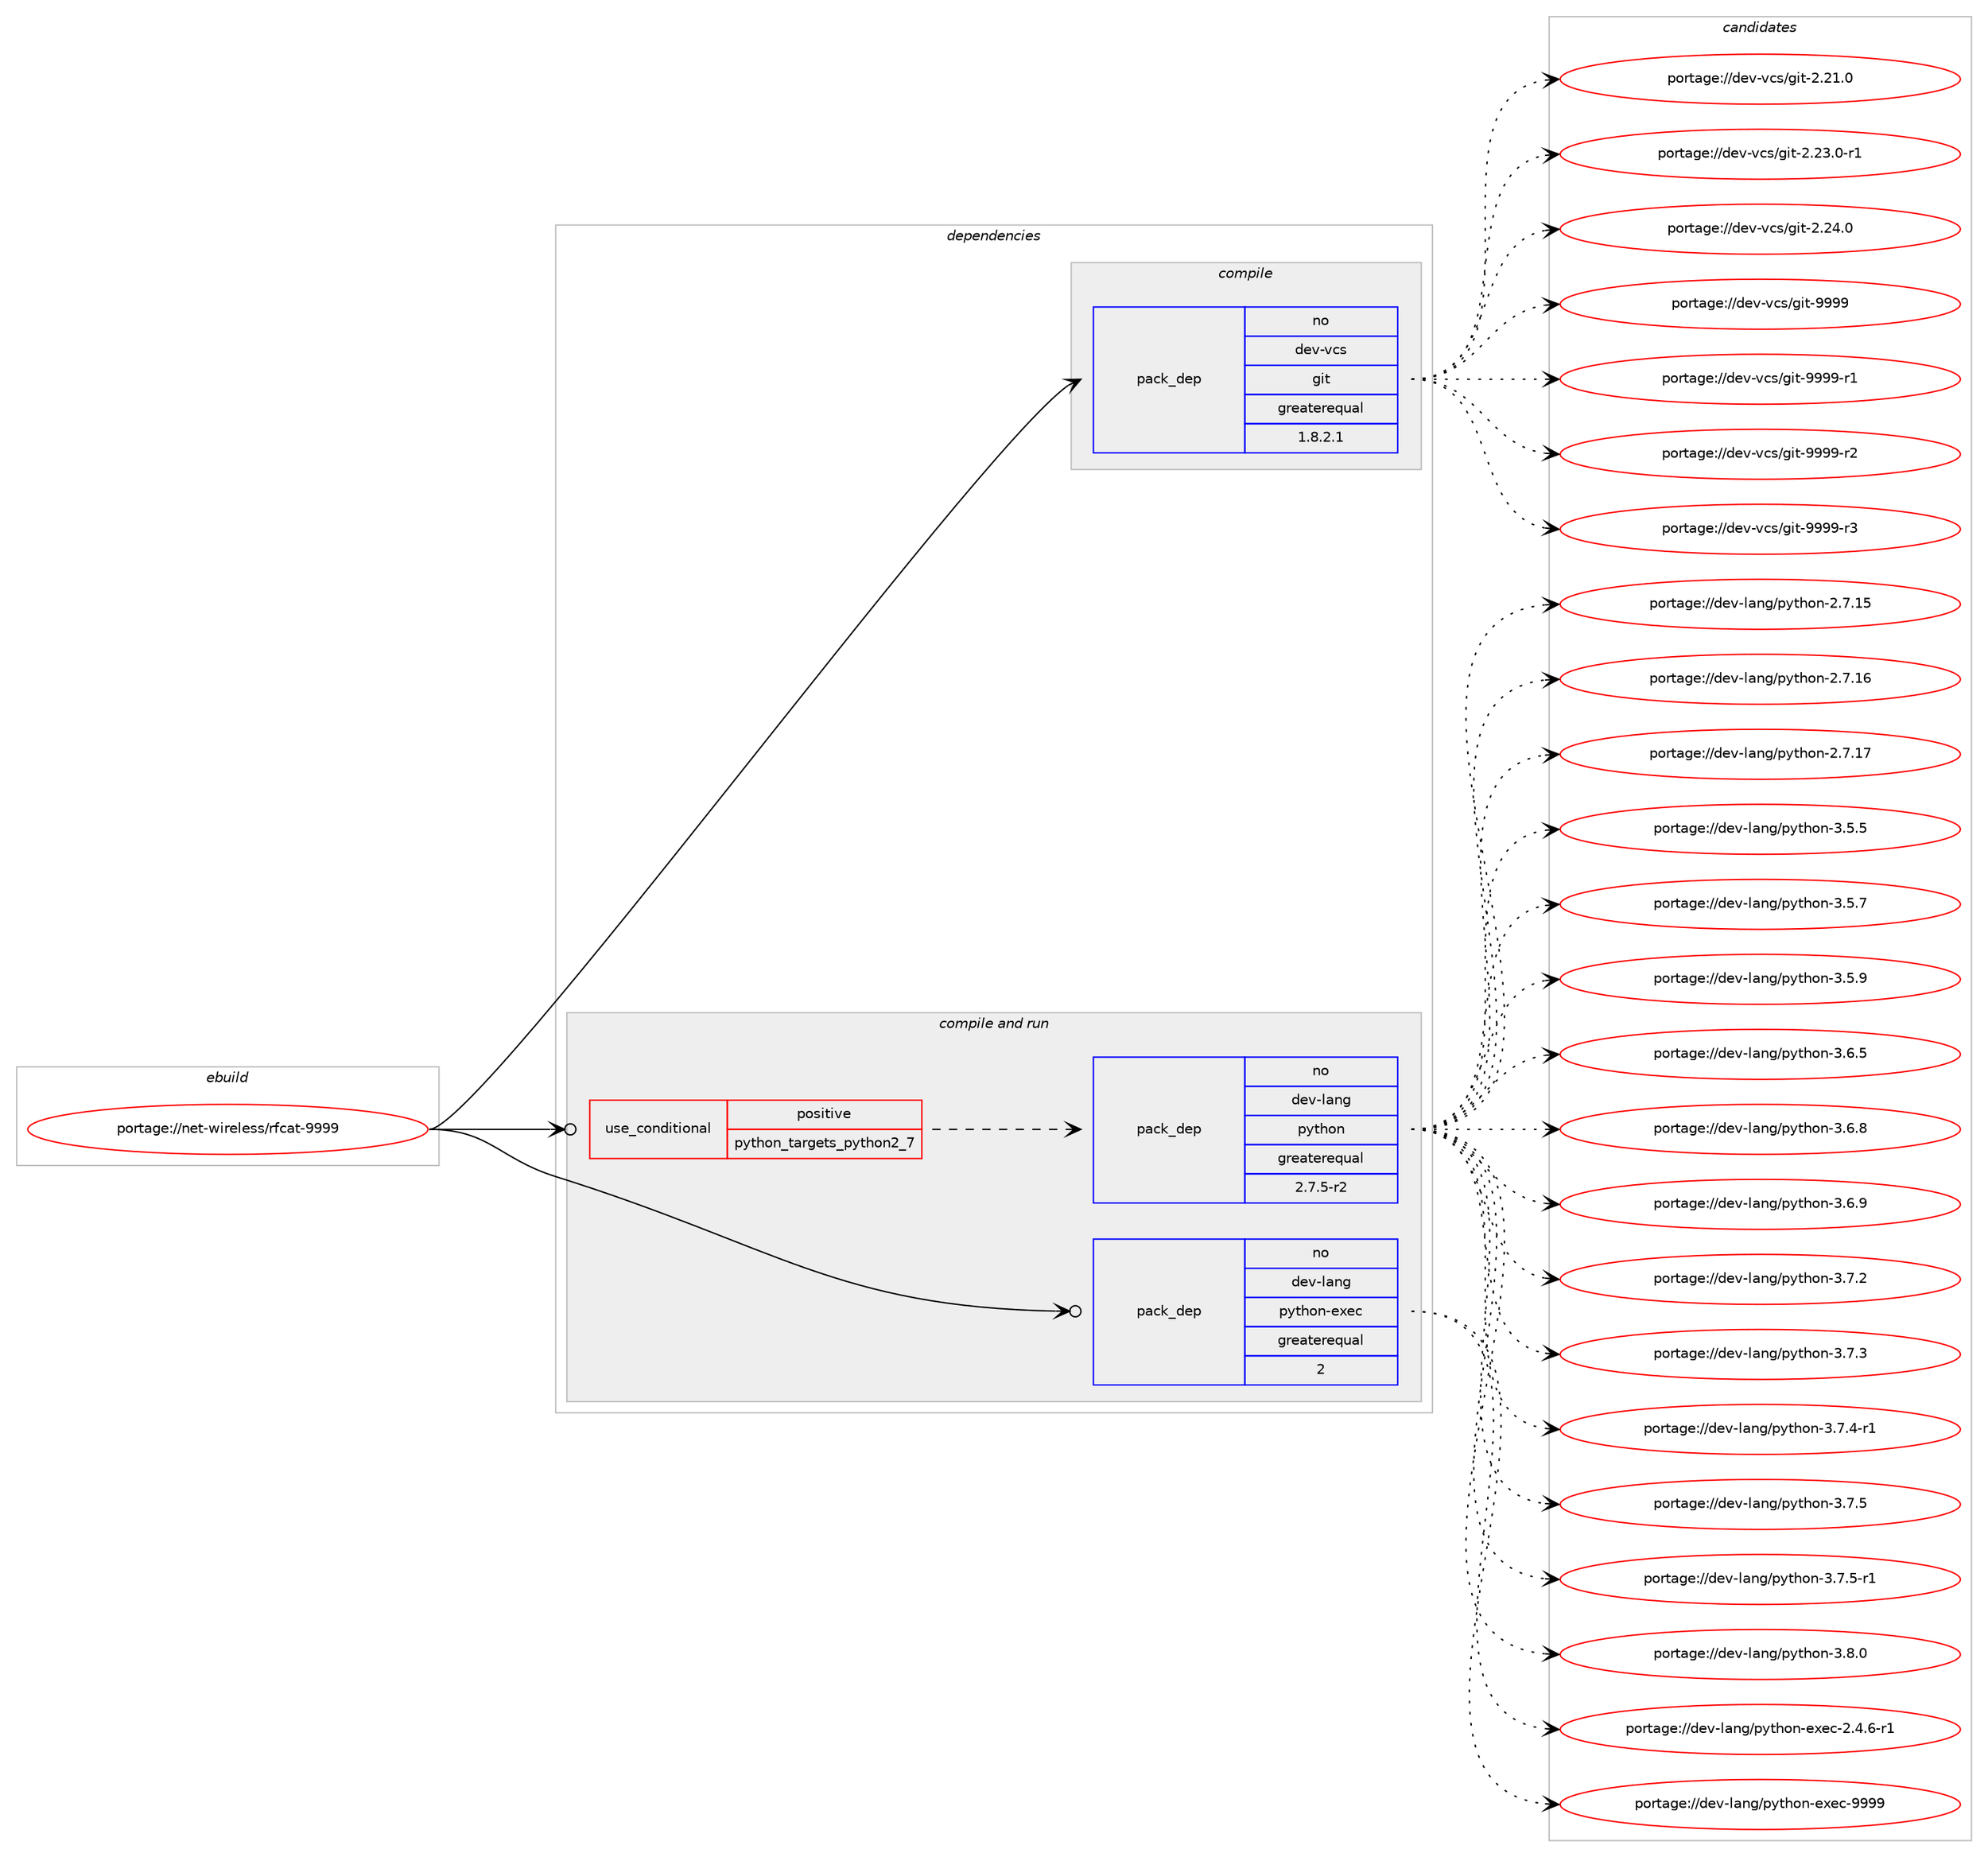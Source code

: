 digraph prolog {

# *************
# Graph options
# *************

newrank=true;
concentrate=true;
compound=true;
graph [rankdir=LR,fontname=Helvetica,fontsize=10,ranksep=1.5];#, ranksep=2.5, nodesep=0.2];
edge  [arrowhead=vee];
node  [fontname=Helvetica,fontsize=10];

# **********
# The ebuild
# **********

subgraph cluster_leftcol {
color=gray;
rank=same;
label=<<i>ebuild</i>>;
id [label="portage://net-wireless/rfcat-9999", color=red, width=4, href="../net-wireless/rfcat-9999.svg"];
}

# ****************
# The dependencies
# ****************

subgraph cluster_midcol {
color=gray;
label=<<i>dependencies</i>>;
subgraph cluster_compile {
fillcolor="#eeeeee";
style=filled;
label=<<i>compile</i>>;
subgraph pack277069 {
dependency378064 [label=<<TABLE BORDER="0" CELLBORDER="1" CELLSPACING="0" CELLPADDING="4" WIDTH="220"><TR><TD ROWSPAN="6" CELLPADDING="30">pack_dep</TD></TR><TR><TD WIDTH="110">no</TD></TR><TR><TD>dev-vcs</TD></TR><TR><TD>git</TD></TR><TR><TD>greaterequal</TD></TR><TR><TD>1.8.2.1</TD></TR></TABLE>>, shape=none, color=blue];
}
id:e -> dependency378064:w [weight=20,style="solid",arrowhead="vee"];
}
subgraph cluster_compileandrun {
fillcolor="#eeeeee";
style=filled;
label=<<i>compile and run</i>>;
subgraph cond94586 {
dependency378065 [label=<<TABLE BORDER="0" CELLBORDER="1" CELLSPACING="0" CELLPADDING="4"><TR><TD ROWSPAN="3" CELLPADDING="10">use_conditional</TD></TR><TR><TD>positive</TD></TR><TR><TD>python_targets_python2_7</TD></TR></TABLE>>, shape=none, color=red];
subgraph pack277070 {
dependency378066 [label=<<TABLE BORDER="0" CELLBORDER="1" CELLSPACING="0" CELLPADDING="4" WIDTH="220"><TR><TD ROWSPAN="6" CELLPADDING="30">pack_dep</TD></TR><TR><TD WIDTH="110">no</TD></TR><TR><TD>dev-lang</TD></TR><TR><TD>python</TD></TR><TR><TD>greaterequal</TD></TR><TR><TD>2.7.5-r2</TD></TR></TABLE>>, shape=none, color=blue];
}
dependency378065:e -> dependency378066:w [weight=20,style="dashed",arrowhead="vee"];
}
id:e -> dependency378065:w [weight=20,style="solid",arrowhead="odotvee"];
subgraph pack277071 {
dependency378067 [label=<<TABLE BORDER="0" CELLBORDER="1" CELLSPACING="0" CELLPADDING="4" WIDTH="220"><TR><TD ROWSPAN="6" CELLPADDING="30">pack_dep</TD></TR><TR><TD WIDTH="110">no</TD></TR><TR><TD>dev-lang</TD></TR><TR><TD>python-exec</TD></TR><TR><TD>greaterequal</TD></TR><TR><TD>2</TD></TR></TABLE>>, shape=none, color=blue];
}
id:e -> dependency378067:w [weight=20,style="solid",arrowhead="odotvee"];
}
subgraph cluster_run {
fillcolor="#eeeeee";
style=filled;
label=<<i>run</i>>;
}
}

# **************
# The candidates
# **************

subgraph cluster_choices {
rank=same;
color=gray;
label=<<i>candidates</i>>;

subgraph choice277069 {
color=black;
nodesep=1;
choiceportage10010111845118991154710310511645504650494648 [label="portage://dev-vcs/git-2.21.0", color=red, width=4,href="../dev-vcs/git-2.21.0.svg"];
choiceportage100101118451189911547103105116455046505146484511449 [label="portage://dev-vcs/git-2.23.0-r1", color=red, width=4,href="../dev-vcs/git-2.23.0-r1.svg"];
choiceportage10010111845118991154710310511645504650524648 [label="portage://dev-vcs/git-2.24.0", color=red, width=4,href="../dev-vcs/git-2.24.0.svg"];
choiceportage1001011184511899115471031051164557575757 [label="portage://dev-vcs/git-9999", color=red, width=4,href="../dev-vcs/git-9999.svg"];
choiceportage10010111845118991154710310511645575757574511449 [label="portage://dev-vcs/git-9999-r1", color=red, width=4,href="../dev-vcs/git-9999-r1.svg"];
choiceportage10010111845118991154710310511645575757574511450 [label="portage://dev-vcs/git-9999-r2", color=red, width=4,href="../dev-vcs/git-9999-r2.svg"];
choiceportage10010111845118991154710310511645575757574511451 [label="portage://dev-vcs/git-9999-r3", color=red, width=4,href="../dev-vcs/git-9999-r3.svg"];
dependency378064:e -> choiceportage10010111845118991154710310511645504650494648:w [style=dotted,weight="100"];
dependency378064:e -> choiceportage100101118451189911547103105116455046505146484511449:w [style=dotted,weight="100"];
dependency378064:e -> choiceportage10010111845118991154710310511645504650524648:w [style=dotted,weight="100"];
dependency378064:e -> choiceportage1001011184511899115471031051164557575757:w [style=dotted,weight="100"];
dependency378064:e -> choiceportage10010111845118991154710310511645575757574511449:w [style=dotted,weight="100"];
dependency378064:e -> choiceportage10010111845118991154710310511645575757574511450:w [style=dotted,weight="100"];
dependency378064:e -> choiceportage10010111845118991154710310511645575757574511451:w [style=dotted,weight="100"];
}
subgraph choice277070 {
color=black;
nodesep=1;
choiceportage10010111845108971101034711212111610411111045504655464953 [label="portage://dev-lang/python-2.7.15", color=red, width=4,href="../dev-lang/python-2.7.15.svg"];
choiceportage10010111845108971101034711212111610411111045504655464954 [label="portage://dev-lang/python-2.7.16", color=red, width=4,href="../dev-lang/python-2.7.16.svg"];
choiceportage10010111845108971101034711212111610411111045504655464955 [label="portage://dev-lang/python-2.7.17", color=red, width=4,href="../dev-lang/python-2.7.17.svg"];
choiceportage100101118451089711010347112121116104111110455146534653 [label="portage://dev-lang/python-3.5.5", color=red, width=4,href="../dev-lang/python-3.5.5.svg"];
choiceportage100101118451089711010347112121116104111110455146534655 [label="portage://dev-lang/python-3.5.7", color=red, width=4,href="../dev-lang/python-3.5.7.svg"];
choiceportage100101118451089711010347112121116104111110455146534657 [label="portage://dev-lang/python-3.5.9", color=red, width=4,href="../dev-lang/python-3.5.9.svg"];
choiceportage100101118451089711010347112121116104111110455146544653 [label="portage://dev-lang/python-3.6.5", color=red, width=4,href="../dev-lang/python-3.6.5.svg"];
choiceportage100101118451089711010347112121116104111110455146544656 [label="portage://dev-lang/python-3.6.8", color=red, width=4,href="../dev-lang/python-3.6.8.svg"];
choiceportage100101118451089711010347112121116104111110455146544657 [label="portage://dev-lang/python-3.6.9", color=red, width=4,href="../dev-lang/python-3.6.9.svg"];
choiceportage100101118451089711010347112121116104111110455146554650 [label="portage://dev-lang/python-3.7.2", color=red, width=4,href="../dev-lang/python-3.7.2.svg"];
choiceportage100101118451089711010347112121116104111110455146554651 [label="portage://dev-lang/python-3.7.3", color=red, width=4,href="../dev-lang/python-3.7.3.svg"];
choiceportage1001011184510897110103471121211161041111104551465546524511449 [label="portage://dev-lang/python-3.7.4-r1", color=red, width=4,href="../dev-lang/python-3.7.4-r1.svg"];
choiceportage100101118451089711010347112121116104111110455146554653 [label="portage://dev-lang/python-3.7.5", color=red, width=4,href="../dev-lang/python-3.7.5.svg"];
choiceportage1001011184510897110103471121211161041111104551465546534511449 [label="portage://dev-lang/python-3.7.5-r1", color=red, width=4,href="../dev-lang/python-3.7.5-r1.svg"];
choiceportage100101118451089711010347112121116104111110455146564648 [label="portage://dev-lang/python-3.8.0", color=red, width=4,href="../dev-lang/python-3.8.0.svg"];
dependency378066:e -> choiceportage10010111845108971101034711212111610411111045504655464953:w [style=dotted,weight="100"];
dependency378066:e -> choiceportage10010111845108971101034711212111610411111045504655464954:w [style=dotted,weight="100"];
dependency378066:e -> choiceportage10010111845108971101034711212111610411111045504655464955:w [style=dotted,weight="100"];
dependency378066:e -> choiceportage100101118451089711010347112121116104111110455146534653:w [style=dotted,weight="100"];
dependency378066:e -> choiceportage100101118451089711010347112121116104111110455146534655:w [style=dotted,weight="100"];
dependency378066:e -> choiceportage100101118451089711010347112121116104111110455146534657:w [style=dotted,weight="100"];
dependency378066:e -> choiceportage100101118451089711010347112121116104111110455146544653:w [style=dotted,weight="100"];
dependency378066:e -> choiceportage100101118451089711010347112121116104111110455146544656:w [style=dotted,weight="100"];
dependency378066:e -> choiceportage100101118451089711010347112121116104111110455146544657:w [style=dotted,weight="100"];
dependency378066:e -> choiceportage100101118451089711010347112121116104111110455146554650:w [style=dotted,weight="100"];
dependency378066:e -> choiceportage100101118451089711010347112121116104111110455146554651:w [style=dotted,weight="100"];
dependency378066:e -> choiceportage1001011184510897110103471121211161041111104551465546524511449:w [style=dotted,weight="100"];
dependency378066:e -> choiceportage100101118451089711010347112121116104111110455146554653:w [style=dotted,weight="100"];
dependency378066:e -> choiceportage1001011184510897110103471121211161041111104551465546534511449:w [style=dotted,weight="100"];
dependency378066:e -> choiceportage100101118451089711010347112121116104111110455146564648:w [style=dotted,weight="100"];
}
subgraph choice277071 {
color=black;
nodesep=1;
choiceportage10010111845108971101034711212111610411111045101120101994550465246544511449 [label="portage://dev-lang/python-exec-2.4.6-r1", color=red, width=4,href="../dev-lang/python-exec-2.4.6-r1.svg"];
choiceportage10010111845108971101034711212111610411111045101120101994557575757 [label="portage://dev-lang/python-exec-9999", color=red, width=4,href="../dev-lang/python-exec-9999.svg"];
dependency378067:e -> choiceportage10010111845108971101034711212111610411111045101120101994550465246544511449:w [style=dotted,weight="100"];
dependency378067:e -> choiceportage10010111845108971101034711212111610411111045101120101994557575757:w [style=dotted,weight="100"];
}
}

}

